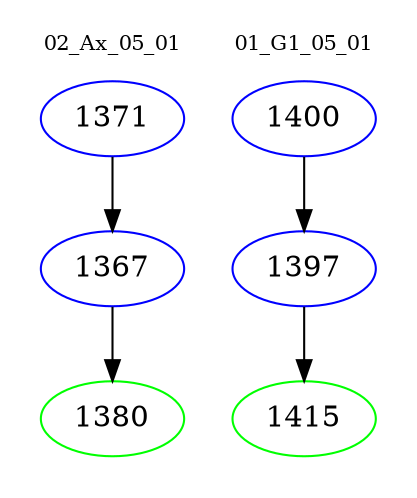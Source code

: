 digraph{
subgraph cluster_0 {
color = white
label = "02_Ax_05_01";
fontsize=10;
T0_1371 [label="1371", color="blue"]
T0_1371 -> T0_1367 [color="black"]
T0_1367 [label="1367", color="blue"]
T0_1367 -> T0_1380 [color="black"]
T0_1380 [label="1380", color="green"]
}
subgraph cluster_1 {
color = white
label = "01_G1_05_01";
fontsize=10;
T1_1400 [label="1400", color="blue"]
T1_1400 -> T1_1397 [color="black"]
T1_1397 [label="1397", color="blue"]
T1_1397 -> T1_1415 [color="black"]
T1_1415 [label="1415", color="green"]
}
}
